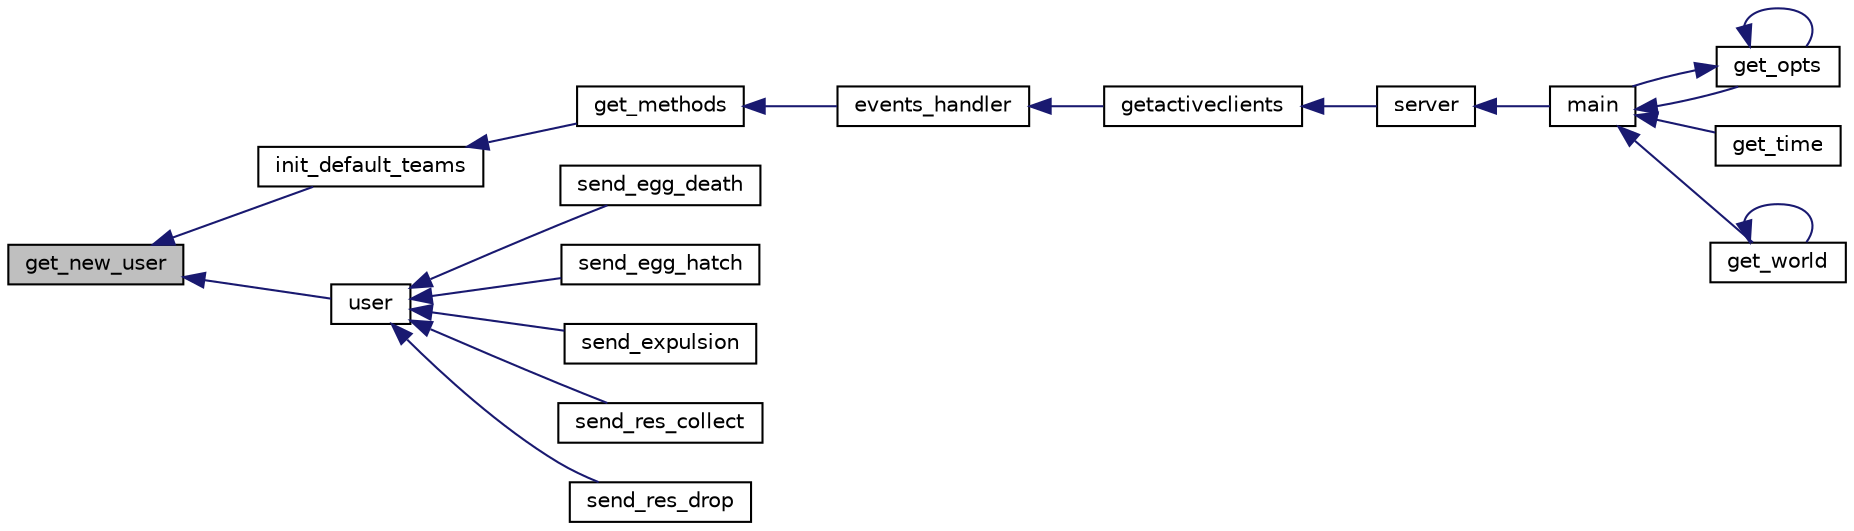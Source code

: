 digraph "get_new_user"
{
  edge [fontname="Helvetica",fontsize="10",labelfontname="Helvetica",labelfontsize="10"];
  node [fontname="Helvetica",fontsize="10",shape=record];
  rankdir="LR";
  Node5 [label="get_new_user",height=0.2,width=0.4,color="black", fillcolor="grey75", style="filled", fontcolor="black"];
  Node5 -> Node6 [dir="back",color="midnightblue",fontsize="10",style="solid",fontname="Helvetica"];
  Node6 [label="init_default_teams",height=0.2,width=0.4,color="black", fillcolor="white", style="filled",URL="$server_8h.html#a646f87dbabdf8181f4ba0a05e740fbec"];
  Node6 -> Node7 [dir="back",color="midnightblue",fontsize="10",style="solid",fontname="Helvetica"];
  Node7 [label="get_methods",height=0.2,width=0.4,color="black", fillcolor="white", style="filled",URL="$server_8h.html#ac5949d17278df5e1ada98dca25ccd961"];
  Node7 -> Node8 [dir="back",color="midnightblue",fontsize="10",style="solid",fontname="Helvetica"];
  Node8 [label="events_handler",height=0.2,width=0.4,color="black", fillcolor="white", style="filled",URL="$server__main_8c.html#a2670d42dbeb0847c84fde9c005a58ab5"];
  Node8 -> Node9 [dir="back",color="midnightblue",fontsize="10",style="solid",fontname="Helvetica"];
  Node9 [label="getactiveclients",height=0.2,width=0.4,color="black", fillcolor="white", style="filled",URL="$server__main_8c.html#ab4a2d0a680c3d7d7ce499f65c84e4dcd"];
  Node9 -> Node10 [dir="back",color="midnightblue",fontsize="10",style="solid",fontname="Helvetica"];
  Node10 [label="server",height=0.2,width=0.4,color="black", fillcolor="white", style="filled",URL="$server_8h.html#a520962dfbb3f1db337f798e6335d8e32"];
  Node10 -> Node11 [dir="back",color="midnightblue",fontsize="10",style="solid",fontname="Helvetica"];
  Node11 [label="main",height=0.2,width=0.4,color="black", fillcolor="white", style="filled",URL="$main_8c.html#a0c99d968a34e803d378692bde2e3f18f"];
  Node11 -> Node12 [dir="back",color="midnightblue",fontsize="10",style="solid",fontname="Helvetica"];
  Node12 [label="get_opts",height=0.2,width=0.4,color="black", fillcolor="white", style="filled",URL="$server_8h.html#a30e2e72e7d0d5f691caedcc1c3ea11b5"];
  Node12 -> Node12 [dir="back",color="midnightblue",fontsize="10",style="solid",fontname="Helvetica"];
  Node12 -> Node11 [dir="back",color="midnightblue",fontsize="10",style="solid",fontname="Helvetica"];
  Node11 -> Node13 [dir="back",color="midnightblue",fontsize="10",style="solid",fontname="Helvetica"];
  Node13 [label="get_time",height=0.2,width=0.4,color="black", fillcolor="white", style="filled",URL="$time__handlers_8c.html#a62269bdc0bb4875a8560b11b7b5ffcab"];
  Node11 -> Node14 [dir="back",color="midnightblue",fontsize="10",style="solid",fontname="Helvetica"];
  Node14 [label="get_world",height=0.2,width=0.4,color="black", fillcolor="white", style="filled",URL="$server_8h.html#a45a079803a87adc3a172025e7eded81d"];
  Node14 -> Node14 [dir="back",color="midnightblue",fontsize="10",style="solid",fontname="Helvetica"];
  Node5 -> Node15 [dir="back",color="midnightblue",fontsize="10",style="solid",fontname="Helvetica"];
  Node15 [label="user",height=0.2,width=0.4,color="black", fillcolor="white", style="filled",URL="$server_8h.html#ad327eb7104560eb158c432ff391b5591"];
  Node15 -> Node16 [dir="back",color="midnightblue",fontsize="10",style="solid",fontname="Helvetica"];
  Node16 [label="send_egg_death",height=0.2,width=0.4,color="black", fillcolor="white", style="filled",URL="$cmd__fcts_8h.html#a1d8253c7ee78f7acf111962489051c28"];
  Node15 -> Node17 [dir="back",color="midnightblue",fontsize="10",style="solid",fontname="Helvetica"];
  Node17 [label="send_egg_hatch",height=0.2,width=0.4,color="black", fillcolor="white", style="filled",URL="$cmd__fcts_8h.html#a8cb98edb1e27260238810bffec84a43e"];
  Node15 -> Node18 [dir="back",color="midnightblue",fontsize="10",style="solid",fontname="Helvetica"];
  Node18 [label="send_expulsion",height=0.2,width=0.4,color="black", fillcolor="white", style="filled",URL="$cmd__fcts_8h.html#a3835dbf2a480c07b38561e569da92de9"];
  Node15 -> Node19 [dir="back",color="midnightblue",fontsize="10",style="solid",fontname="Helvetica"];
  Node19 [label="send_res_collect",height=0.2,width=0.4,color="black", fillcolor="white", style="filled",URL="$cmd__fcts_8h.html#a367c7fb840a45d9f90cafd8fa3785f15"];
  Node15 -> Node20 [dir="back",color="midnightblue",fontsize="10",style="solid",fontname="Helvetica"];
  Node20 [label="send_res_drop",height=0.2,width=0.4,color="black", fillcolor="white", style="filled",URL="$cmd__fcts_8h.html#ae0d4f64c616f6a68e648350b632e1ab6"];
}
